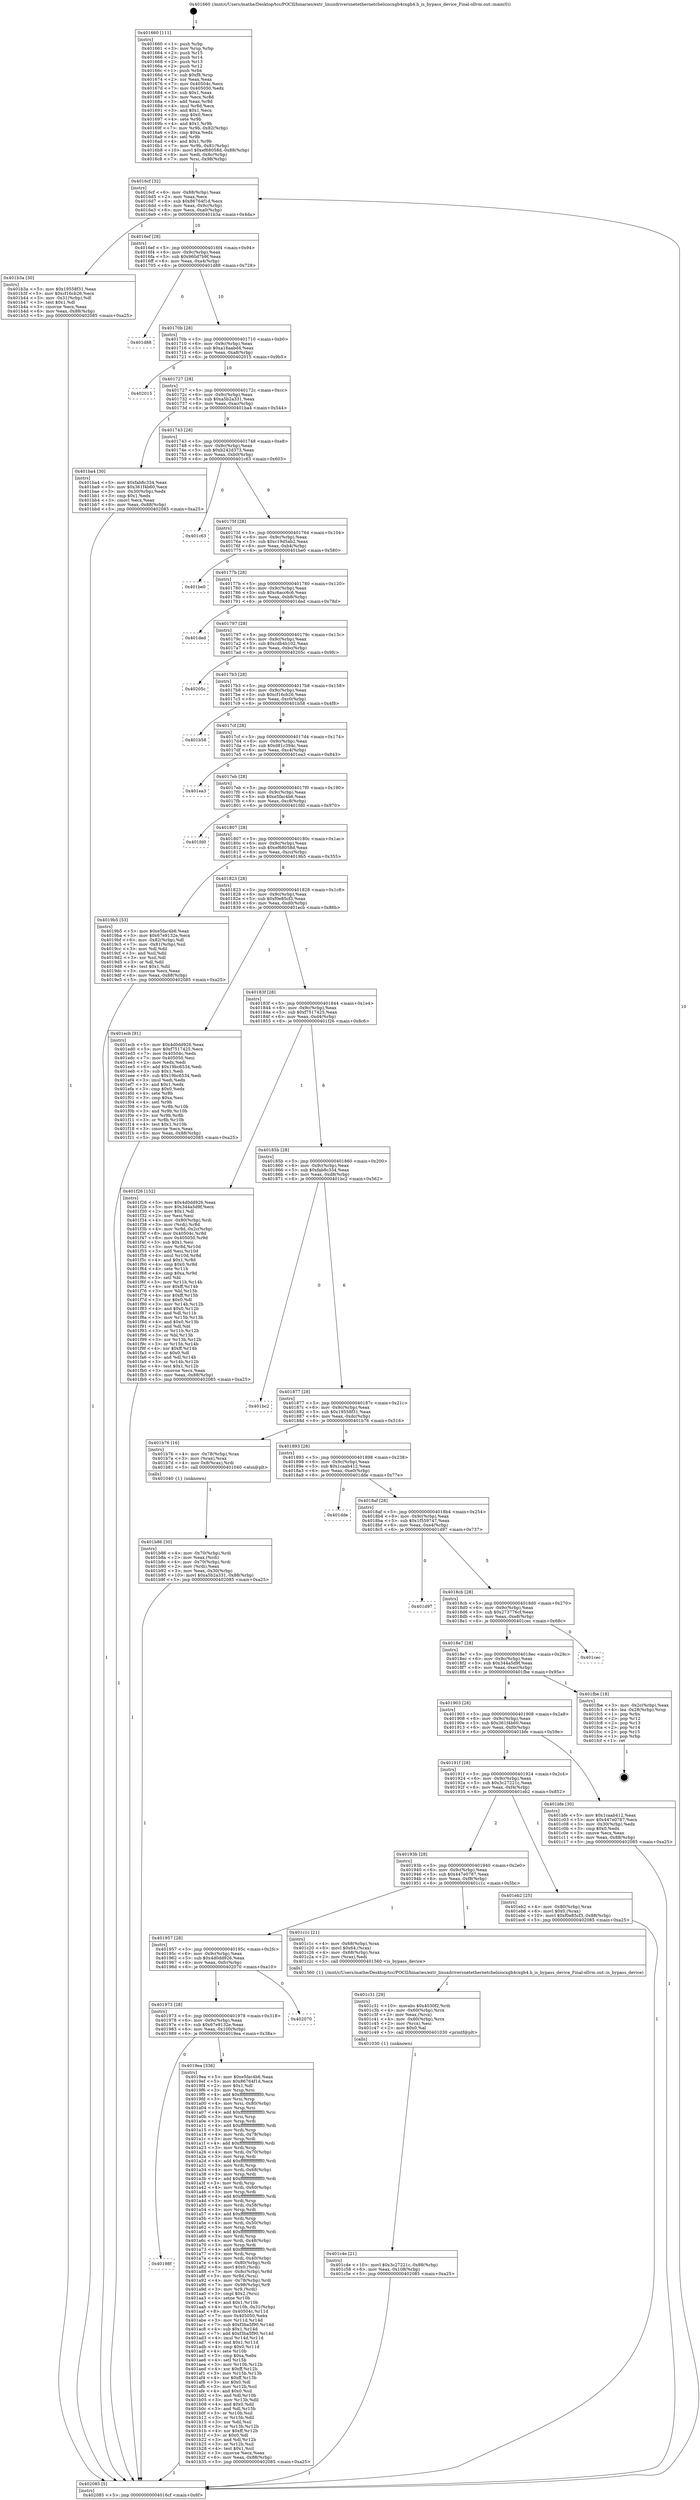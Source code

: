 digraph "0x401660" {
  label = "0x401660 (/mnt/c/Users/mathe/Desktop/tcc/POCII/binaries/extr_linuxdriversnetethernetchelsiocxgb4cxgb4.h_is_bypass_device_Final-ollvm.out::main(0))"
  labelloc = "t"
  node[shape=record]

  Entry [label="",width=0.3,height=0.3,shape=circle,fillcolor=black,style=filled]
  "0x4016cf" [label="{
     0x4016cf [32]\l
     | [instrs]\l
     &nbsp;&nbsp;0x4016cf \<+6\>: mov -0x88(%rbp),%eax\l
     &nbsp;&nbsp;0x4016d5 \<+2\>: mov %eax,%ecx\l
     &nbsp;&nbsp;0x4016d7 \<+6\>: sub $0x86764f1d,%ecx\l
     &nbsp;&nbsp;0x4016dd \<+6\>: mov %eax,-0x9c(%rbp)\l
     &nbsp;&nbsp;0x4016e3 \<+6\>: mov %ecx,-0xa0(%rbp)\l
     &nbsp;&nbsp;0x4016e9 \<+6\>: je 0000000000401b3a \<main+0x4da\>\l
  }"]
  "0x401b3a" [label="{
     0x401b3a [30]\l
     | [instrs]\l
     &nbsp;&nbsp;0x401b3a \<+5\>: mov $0x19558f31,%eax\l
     &nbsp;&nbsp;0x401b3f \<+5\>: mov $0xcf16cb26,%ecx\l
     &nbsp;&nbsp;0x401b44 \<+3\>: mov -0x31(%rbp),%dl\l
     &nbsp;&nbsp;0x401b47 \<+3\>: test $0x1,%dl\l
     &nbsp;&nbsp;0x401b4a \<+3\>: cmovne %ecx,%eax\l
     &nbsp;&nbsp;0x401b4d \<+6\>: mov %eax,-0x88(%rbp)\l
     &nbsp;&nbsp;0x401b53 \<+5\>: jmp 0000000000402085 \<main+0xa25\>\l
  }"]
  "0x4016ef" [label="{
     0x4016ef [28]\l
     | [instrs]\l
     &nbsp;&nbsp;0x4016ef \<+5\>: jmp 00000000004016f4 \<main+0x94\>\l
     &nbsp;&nbsp;0x4016f4 \<+6\>: mov -0x9c(%rbp),%eax\l
     &nbsp;&nbsp;0x4016fa \<+5\>: sub $0x960d7b9f,%eax\l
     &nbsp;&nbsp;0x4016ff \<+6\>: mov %eax,-0xa4(%rbp)\l
     &nbsp;&nbsp;0x401705 \<+6\>: je 0000000000401d88 \<main+0x728\>\l
  }"]
  Exit [label="",width=0.3,height=0.3,shape=circle,fillcolor=black,style=filled,peripheries=2]
  "0x401d88" [label="{
     0x401d88\l
  }", style=dashed]
  "0x40170b" [label="{
     0x40170b [28]\l
     | [instrs]\l
     &nbsp;&nbsp;0x40170b \<+5\>: jmp 0000000000401710 \<main+0xb0\>\l
     &nbsp;&nbsp;0x401710 \<+6\>: mov -0x9c(%rbp),%eax\l
     &nbsp;&nbsp;0x401716 \<+5\>: sub $0xa16aabd4,%eax\l
     &nbsp;&nbsp;0x40171b \<+6\>: mov %eax,-0xa8(%rbp)\l
     &nbsp;&nbsp;0x401721 \<+6\>: je 0000000000402015 \<main+0x9b5\>\l
  }"]
  "0x401c4e" [label="{
     0x401c4e [21]\l
     | [instrs]\l
     &nbsp;&nbsp;0x401c4e \<+10\>: movl $0x3c27221c,-0x88(%rbp)\l
     &nbsp;&nbsp;0x401c58 \<+6\>: mov %eax,-0x108(%rbp)\l
     &nbsp;&nbsp;0x401c5e \<+5\>: jmp 0000000000402085 \<main+0xa25\>\l
  }"]
  "0x402015" [label="{
     0x402015\l
  }", style=dashed]
  "0x401727" [label="{
     0x401727 [28]\l
     | [instrs]\l
     &nbsp;&nbsp;0x401727 \<+5\>: jmp 000000000040172c \<main+0xcc\>\l
     &nbsp;&nbsp;0x40172c \<+6\>: mov -0x9c(%rbp),%eax\l
     &nbsp;&nbsp;0x401732 \<+5\>: sub $0xa5b2a331,%eax\l
     &nbsp;&nbsp;0x401737 \<+6\>: mov %eax,-0xac(%rbp)\l
     &nbsp;&nbsp;0x40173d \<+6\>: je 0000000000401ba4 \<main+0x544\>\l
  }"]
  "0x401c31" [label="{
     0x401c31 [29]\l
     | [instrs]\l
     &nbsp;&nbsp;0x401c31 \<+10\>: movabs $0x4030f2,%rdi\l
     &nbsp;&nbsp;0x401c3b \<+4\>: mov -0x60(%rbp),%rcx\l
     &nbsp;&nbsp;0x401c3f \<+2\>: mov %eax,(%rcx)\l
     &nbsp;&nbsp;0x401c41 \<+4\>: mov -0x60(%rbp),%rcx\l
     &nbsp;&nbsp;0x401c45 \<+2\>: mov (%rcx),%esi\l
     &nbsp;&nbsp;0x401c47 \<+2\>: mov $0x0,%al\l
     &nbsp;&nbsp;0x401c49 \<+5\>: call 0000000000401030 \<printf@plt\>\l
     | [calls]\l
     &nbsp;&nbsp;0x401030 \{1\} (unknown)\l
  }"]
  "0x401ba4" [label="{
     0x401ba4 [30]\l
     | [instrs]\l
     &nbsp;&nbsp;0x401ba4 \<+5\>: mov $0xfab8c334,%eax\l
     &nbsp;&nbsp;0x401ba9 \<+5\>: mov $0x361f4b60,%ecx\l
     &nbsp;&nbsp;0x401bae \<+3\>: mov -0x30(%rbp),%edx\l
     &nbsp;&nbsp;0x401bb1 \<+3\>: cmp $0x1,%edx\l
     &nbsp;&nbsp;0x401bb4 \<+3\>: cmovl %ecx,%eax\l
     &nbsp;&nbsp;0x401bb7 \<+6\>: mov %eax,-0x88(%rbp)\l
     &nbsp;&nbsp;0x401bbd \<+5\>: jmp 0000000000402085 \<main+0xa25\>\l
  }"]
  "0x401743" [label="{
     0x401743 [28]\l
     | [instrs]\l
     &nbsp;&nbsp;0x401743 \<+5\>: jmp 0000000000401748 \<main+0xe8\>\l
     &nbsp;&nbsp;0x401748 \<+6\>: mov -0x9c(%rbp),%eax\l
     &nbsp;&nbsp;0x40174e \<+5\>: sub $0xb242d373,%eax\l
     &nbsp;&nbsp;0x401753 \<+6\>: mov %eax,-0xb0(%rbp)\l
     &nbsp;&nbsp;0x401759 \<+6\>: je 0000000000401c63 \<main+0x603\>\l
  }"]
  "0x401b86" [label="{
     0x401b86 [30]\l
     | [instrs]\l
     &nbsp;&nbsp;0x401b86 \<+4\>: mov -0x70(%rbp),%rdi\l
     &nbsp;&nbsp;0x401b8a \<+2\>: mov %eax,(%rdi)\l
     &nbsp;&nbsp;0x401b8c \<+4\>: mov -0x70(%rbp),%rdi\l
     &nbsp;&nbsp;0x401b90 \<+2\>: mov (%rdi),%eax\l
     &nbsp;&nbsp;0x401b92 \<+3\>: mov %eax,-0x30(%rbp)\l
     &nbsp;&nbsp;0x401b95 \<+10\>: movl $0xa5b2a331,-0x88(%rbp)\l
     &nbsp;&nbsp;0x401b9f \<+5\>: jmp 0000000000402085 \<main+0xa25\>\l
  }"]
  "0x401c63" [label="{
     0x401c63\l
  }", style=dashed]
  "0x40175f" [label="{
     0x40175f [28]\l
     | [instrs]\l
     &nbsp;&nbsp;0x40175f \<+5\>: jmp 0000000000401764 \<main+0x104\>\l
     &nbsp;&nbsp;0x401764 \<+6\>: mov -0x9c(%rbp),%eax\l
     &nbsp;&nbsp;0x40176a \<+5\>: sub $0xc19d5ab2,%eax\l
     &nbsp;&nbsp;0x40176f \<+6\>: mov %eax,-0xb4(%rbp)\l
     &nbsp;&nbsp;0x401775 \<+6\>: je 0000000000401be0 \<main+0x580\>\l
  }"]
  "0x40198f" [label="{
     0x40198f\l
  }", style=dashed]
  "0x401be0" [label="{
     0x401be0\l
  }", style=dashed]
  "0x40177b" [label="{
     0x40177b [28]\l
     | [instrs]\l
     &nbsp;&nbsp;0x40177b \<+5\>: jmp 0000000000401780 \<main+0x120\>\l
     &nbsp;&nbsp;0x401780 \<+6\>: mov -0x9c(%rbp),%eax\l
     &nbsp;&nbsp;0x401786 \<+5\>: sub $0xc6acc6c6,%eax\l
     &nbsp;&nbsp;0x40178b \<+6\>: mov %eax,-0xb8(%rbp)\l
     &nbsp;&nbsp;0x401791 \<+6\>: je 0000000000401ded \<main+0x78d\>\l
  }"]
  "0x4019ea" [label="{
     0x4019ea [336]\l
     | [instrs]\l
     &nbsp;&nbsp;0x4019ea \<+5\>: mov $0xe5fac4b6,%eax\l
     &nbsp;&nbsp;0x4019ef \<+5\>: mov $0x86764f1d,%ecx\l
     &nbsp;&nbsp;0x4019f4 \<+2\>: mov $0x1,%dl\l
     &nbsp;&nbsp;0x4019f6 \<+3\>: mov %rsp,%rsi\l
     &nbsp;&nbsp;0x4019f9 \<+4\>: add $0xfffffffffffffff0,%rsi\l
     &nbsp;&nbsp;0x4019fd \<+3\>: mov %rsi,%rsp\l
     &nbsp;&nbsp;0x401a00 \<+4\>: mov %rsi,-0x80(%rbp)\l
     &nbsp;&nbsp;0x401a04 \<+3\>: mov %rsp,%rsi\l
     &nbsp;&nbsp;0x401a07 \<+4\>: add $0xfffffffffffffff0,%rsi\l
     &nbsp;&nbsp;0x401a0b \<+3\>: mov %rsi,%rsp\l
     &nbsp;&nbsp;0x401a0e \<+3\>: mov %rsp,%rdi\l
     &nbsp;&nbsp;0x401a11 \<+4\>: add $0xfffffffffffffff0,%rdi\l
     &nbsp;&nbsp;0x401a15 \<+3\>: mov %rdi,%rsp\l
     &nbsp;&nbsp;0x401a18 \<+4\>: mov %rdi,-0x78(%rbp)\l
     &nbsp;&nbsp;0x401a1c \<+3\>: mov %rsp,%rdi\l
     &nbsp;&nbsp;0x401a1f \<+4\>: add $0xfffffffffffffff0,%rdi\l
     &nbsp;&nbsp;0x401a23 \<+3\>: mov %rdi,%rsp\l
     &nbsp;&nbsp;0x401a26 \<+4\>: mov %rdi,-0x70(%rbp)\l
     &nbsp;&nbsp;0x401a2a \<+3\>: mov %rsp,%rdi\l
     &nbsp;&nbsp;0x401a2d \<+4\>: add $0xfffffffffffffff0,%rdi\l
     &nbsp;&nbsp;0x401a31 \<+3\>: mov %rdi,%rsp\l
     &nbsp;&nbsp;0x401a34 \<+4\>: mov %rdi,-0x68(%rbp)\l
     &nbsp;&nbsp;0x401a38 \<+3\>: mov %rsp,%rdi\l
     &nbsp;&nbsp;0x401a3b \<+4\>: add $0xfffffffffffffff0,%rdi\l
     &nbsp;&nbsp;0x401a3f \<+3\>: mov %rdi,%rsp\l
     &nbsp;&nbsp;0x401a42 \<+4\>: mov %rdi,-0x60(%rbp)\l
     &nbsp;&nbsp;0x401a46 \<+3\>: mov %rsp,%rdi\l
     &nbsp;&nbsp;0x401a49 \<+4\>: add $0xfffffffffffffff0,%rdi\l
     &nbsp;&nbsp;0x401a4d \<+3\>: mov %rdi,%rsp\l
     &nbsp;&nbsp;0x401a50 \<+4\>: mov %rdi,-0x58(%rbp)\l
     &nbsp;&nbsp;0x401a54 \<+3\>: mov %rsp,%rdi\l
     &nbsp;&nbsp;0x401a57 \<+4\>: add $0xfffffffffffffff0,%rdi\l
     &nbsp;&nbsp;0x401a5b \<+3\>: mov %rdi,%rsp\l
     &nbsp;&nbsp;0x401a5e \<+4\>: mov %rdi,-0x50(%rbp)\l
     &nbsp;&nbsp;0x401a62 \<+3\>: mov %rsp,%rdi\l
     &nbsp;&nbsp;0x401a65 \<+4\>: add $0xfffffffffffffff0,%rdi\l
     &nbsp;&nbsp;0x401a69 \<+3\>: mov %rdi,%rsp\l
     &nbsp;&nbsp;0x401a6c \<+4\>: mov %rdi,-0x48(%rbp)\l
     &nbsp;&nbsp;0x401a70 \<+3\>: mov %rsp,%rdi\l
     &nbsp;&nbsp;0x401a73 \<+4\>: add $0xfffffffffffffff0,%rdi\l
     &nbsp;&nbsp;0x401a77 \<+3\>: mov %rdi,%rsp\l
     &nbsp;&nbsp;0x401a7a \<+4\>: mov %rdi,-0x40(%rbp)\l
     &nbsp;&nbsp;0x401a7e \<+4\>: mov -0x80(%rbp),%rdi\l
     &nbsp;&nbsp;0x401a82 \<+6\>: movl $0x0,(%rdi)\l
     &nbsp;&nbsp;0x401a88 \<+7\>: mov -0x8c(%rbp),%r8d\l
     &nbsp;&nbsp;0x401a8f \<+3\>: mov %r8d,(%rsi)\l
     &nbsp;&nbsp;0x401a92 \<+4\>: mov -0x78(%rbp),%rdi\l
     &nbsp;&nbsp;0x401a96 \<+7\>: mov -0x98(%rbp),%r9\l
     &nbsp;&nbsp;0x401a9d \<+3\>: mov %r9,(%rdi)\l
     &nbsp;&nbsp;0x401aa0 \<+3\>: cmpl $0x2,(%rsi)\l
     &nbsp;&nbsp;0x401aa3 \<+4\>: setne %r10b\l
     &nbsp;&nbsp;0x401aa7 \<+4\>: and $0x1,%r10b\l
     &nbsp;&nbsp;0x401aab \<+4\>: mov %r10b,-0x31(%rbp)\l
     &nbsp;&nbsp;0x401aaf \<+8\>: mov 0x40504c,%r11d\l
     &nbsp;&nbsp;0x401ab7 \<+7\>: mov 0x405050,%ebx\l
     &nbsp;&nbsp;0x401abe \<+3\>: mov %r11d,%r14d\l
     &nbsp;&nbsp;0x401ac1 \<+7\>: sub $0xf3ba5f90,%r14d\l
     &nbsp;&nbsp;0x401ac8 \<+4\>: sub $0x1,%r14d\l
     &nbsp;&nbsp;0x401acc \<+7\>: add $0xf3ba5f90,%r14d\l
     &nbsp;&nbsp;0x401ad3 \<+4\>: imul %r14d,%r11d\l
     &nbsp;&nbsp;0x401ad7 \<+4\>: and $0x1,%r11d\l
     &nbsp;&nbsp;0x401adb \<+4\>: cmp $0x0,%r11d\l
     &nbsp;&nbsp;0x401adf \<+4\>: sete %r10b\l
     &nbsp;&nbsp;0x401ae3 \<+3\>: cmp $0xa,%ebx\l
     &nbsp;&nbsp;0x401ae6 \<+4\>: setl %r15b\l
     &nbsp;&nbsp;0x401aea \<+3\>: mov %r10b,%r12b\l
     &nbsp;&nbsp;0x401aed \<+4\>: xor $0xff,%r12b\l
     &nbsp;&nbsp;0x401af1 \<+3\>: mov %r15b,%r13b\l
     &nbsp;&nbsp;0x401af4 \<+4\>: xor $0xff,%r13b\l
     &nbsp;&nbsp;0x401af8 \<+3\>: xor $0x0,%dl\l
     &nbsp;&nbsp;0x401afb \<+3\>: mov %r12b,%sil\l
     &nbsp;&nbsp;0x401afe \<+4\>: and $0x0,%sil\l
     &nbsp;&nbsp;0x401b02 \<+3\>: and %dl,%r10b\l
     &nbsp;&nbsp;0x401b05 \<+3\>: mov %r13b,%dil\l
     &nbsp;&nbsp;0x401b08 \<+4\>: and $0x0,%dil\l
     &nbsp;&nbsp;0x401b0c \<+3\>: and %dl,%r15b\l
     &nbsp;&nbsp;0x401b0f \<+3\>: or %r10b,%sil\l
     &nbsp;&nbsp;0x401b12 \<+3\>: or %r15b,%dil\l
     &nbsp;&nbsp;0x401b15 \<+3\>: xor %dil,%sil\l
     &nbsp;&nbsp;0x401b18 \<+3\>: or %r13b,%r12b\l
     &nbsp;&nbsp;0x401b1b \<+4\>: xor $0xff,%r12b\l
     &nbsp;&nbsp;0x401b1f \<+3\>: or $0x0,%dl\l
     &nbsp;&nbsp;0x401b22 \<+3\>: and %dl,%r12b\l
     &nbsp;&nbsp;0x401b25 \<+3\>: or %r12b,%sil\l
     &nbsp;&nbsp;0x401b28 \<+4\>: test $0x1,%sil\l
     &nbsp;&nbsp;0x401b2c \<+3\>: cmovne %ecx,%eax\l
     &nbsp;&nbsp;0x401b2f \<+6\>: mov %eax,-0x88(%rbp)\l
     &nbsp;&nbsp;0x401b35 \<+5\>: jmp 0000000000402085 \<main+0xa25\>\l
  }"]
  "0x401ded" [label="{
     0x401ded\l
  }", style=dashed]
  "0x401797" [label="{
     0x401797 [28]\l
     | [instrs]\l
     &nbsp;&nbsp;0x401797 \<+5\>: jmp 000000000040179c \<main+0x13c\>\l
     &nbsp;&nbsp;0x40179c \<+6\>: mov -0x9c(%rbp),%eax\l
     &nbsp;&nbsp;0x4017a2 \<+5\>: sub $0xcdb4b102,%eax\l
     &nbsp;&nbsp;0x4017a7 \<+6\>: mov %eax,-0xbc(%rbp)\l
     &nbsp;&nbsp;0x4017ad \<+6\>: je 000000000040205c \<main+0x9fc\>\l
  }"]
  "0x401973" [label="{
     0x401973 [28]\l
     | [instrs]\l
     &nbsp;&nbsp;0x401973 \<+5\>: jmp 0000000000401978 \<main+0x318\>\l
     &nbsp;&nbsp;0x401978 \<+6\>: mov -0x9c(%rbp),%eax\l
     &nbsp;&nbsp;0x40197e \<+5\>: sub $0x67e9132e,%eax\l
     &nbsp;&nbsp;0x401983 \<+6\>: mov %eax,-0x100(%rbp)\l
     &nbsp;&nbsp;0x401989 \<+6\>: je 00000000004019ea \<main+0x38a\>\l
  }"]
  "0x40205c" [label="{
     0x40205c\l
  }", style=dashed]
  "0x4017b3" [label="{
     0x4017b3 [28]\l
     | [instrs]\l
     &nbsp;&nbsp;0x4017b3 \<+5\>: jmp 00000000004017b8 \<main+0x158\>\l
     &nbsp;&nbsp;0x4017b8 \<+6\>: mov -0x9c(%rbp),%eax\l
     &nbsp;&nbsp;0x4017be \<+5\>: sub $0xcf16cb26,%eax\l
     &nbsp;&nbsp;0x4017c3 \<+6\>: mov %eax,-0xc0(%rbp)\l
     &nbsp;&nbsp;0x4017c9 \<+6\>: je 0000000000401b58 \<main+0x4f8\>\l
  }"]
  "0x402070" [label="{
     0x402070\l
  }", style=dashed]
  "0x401b58" [label="{
     0x401b58\l
  }", style=dashed]
  "0x4017cf" [label="{
     0x4017cf [28]\l
     | [instrs]\l
     &nbsp;&nbsp;0x4017cf \<+5\>: jmp 00000000004017d4 \<main+0x174\>\l
     &nbsp;&nbsp;0x4017d4 \<+6\>: mov -0x9c(%rbp),%eax\l
     &nbsp;&nbsp;0x4017da \<+5\>: sub $0xd81c394c,%eax\l
     &nbsp;&nbsp;0x4017df \<+6\>: mov %eax,-0xc4(%rbp)\l
     &nbsp;&nbsp;0x4017e5 \<+6\>: je 0000000000401ea3 \<main+0x843\>\l
  }"]
  "0x401957" [label="{
     0x401957 [28]\l
     | [instrs]\l
     &nbsp;&nbsp;0x401957 \<+5\>: jmp 000000000040195c \<main+0x2fc\>\l
     &nbsp;&nbsp;0x40195c \<+6\>: mov -0x9c(%rbp),%eax\l
     &nbsp;&nbsp;0x401962 \<+5\>: sub $0x4d0dd926,%eax\l
     &nbsp;&nbsp;0x401967 \<+6\>: mov %eax,-0xfc(%rbp)\l
     &nbsp;&nbsp;0x40196d \<+6\>: je 0000000000402070 \<main+0xa10\>\l
  }"]
  "0x401ea3" [label="{
     0x401ea3\l
  }", style=dashed]
  "0x4017eb" [label="{
     0x4017eb [28]\l
     | [instrs]\l
     &nbsp;&nbsp;0x4017eb \<+5\>: jmp 00000000004017f0 \<main+0x190\>\l
     &nbsp;&nbsp;0x4017f0 \<+6\>: mov -0x9c(%rbp),%eax\l
     &nbsp;&nbsp;0x4017f6 \<+5\>: sub $0xe5fac4b6,%eax\l
     &nbsp;&nbsp;0x4017fb \<+6\>: mov %eax,-0xc8(%rbp)\l
     &nbsp;&nbsp;0x401801 \<+6\>: je 0000000000401fd0 \<main+0x970\>\l
  }"]
  "0x401c1c" [label="{
     0x401c1c [21]\l
     | [instrs]\l
     &nbsp;&nbsp;0x401c1c \<+4\>: mov -0x68(%rbp),%rax\l
     &nbsp;&nbsp;0x401c20 \<+6\>: movl $0x64,(%rax)\l
     &nbsp;&nbsp;0x401c26 \<+4\>: mov -0x68(%rbp),%rax\l
     &nbsp;&nbsp;0x401c2a \<+2\>: mov (%rax),%edi\l
     &nbsp;&nbsp;0x401c2c \<+5\>: call 0000000000401560 \<is_bypass_device\>\l
     | [calls]\l
     &nbsp;&nbsp;0x401560 \{1\} (/mnt/c/Users/mathe/Desktop/tcc/POCII/binaries/extr_linuxdriversnetethernetchelsiocxgb4cxgb4.h_is_bypass_device_Final-ollvm.out::is_bypass_device)\l
  }"]
  "0x401fd0" [label="{
     0x401fd0\l
  }", style=dashed]
  "0x401807" [label="{
     0x401807 [28]\l
     | [instrs]\l
     &nbsp;&nbsp;0x401807 \<+5\>: jmp 000000000040180c \<main+0x1ac\>\l
     &nbsp;&nbsp;0x40180c \<+6\>: mov -0x9c(%rbp),%eax\l
     &nbsp;&nbsp;0x401812 \<+5\>: sub $0xef68058d,%eax\l
     &nbsp;&nbsp;0x401817 \<+6\>: mov %eax,-0xcc(%rbp)\l
     &nbsp;&nbsp;0x40181d \<+6\>: je 00000000004019b5 \<main+0x355\>\l
  }"]
  "0x40193b" [label="{
     0x40193b [28]\l
     | [instrs]\l
     &nbsp;&nbsp;0x40193b \<+5\>: jmp 0000000000401940 \<main+0x2e0\>\l
     &nbsp;&nbsp;0x401940 \<+6\>: mov -0x9c(%rbp),%eax\l
     &nbsp;&nbsp;0x401946 \<+5\>: sub $0x447e0787,%eax\l
     &nbsp;&nbsp;0x40194b \<+6\>: mov %eax,-0xf8(%rbp)\l
     &nbsp;&nbsp;0x401951 \<+6\>: je 0000000000401c1c \<main+0x5bc\>\l
  }"]
  "0x4019b5" [label="{
     0x4019b5 [53]\l
     | [instrs]\l
     &nbsp;&nbsp;0x4019b5 \<+5\>: mov $0xe5fac4b6,%eax\l
     &nbsp;&nbsp;0x4019ba \<+5\>: mov $0x67e9132e,%ecx\l
     &nbsp;&nbsp;0x4019bf \<+6\>: mov -0x82(%rbp),%dl\l
     &nbsp;&nbsp;0x4019c5 \<+7\>: mov -0x81(%rbp),%sil\l
     &nbsp;&nbsp;0x4019cc \<+3\>: mov %dl,%dil\l
     &nbsp;&nbsp;0x4019cf \<+3\>: and %sil,%dil\l
     &nbsp;&nbsp;0x4019d2 \<+3\>: xor %sil,%dl\l
     &nbsp;&nbsp;0x4019d5 \<+3\>: or %dl,%dil\l
     &nbsp;&nbsp;0x4019d8 \<+4\>: test $0x1,%dil\l
     &nbsp;&nbsp;0x4019dc \<+3\>: cmovne %ecx,%eax\l
     &nbsp;&nbsp;0x4019df \<+6\>: mov %eax,-0x88(%rbp)\l
     &nbsp;&nbsp;0x4019e5 \<+5\>: jmp 0000000000402085 \<main+0xa25\>\l
  }"]
  "0x401823" [label="{
     0x401823 [28]\l
     | [instrs]\l
     &nbsp;&nbsp;0x401823 \<+5\>: jmp 0000000000401828 \<main+0x1c8\>\l
     &nbsp;&nbsp;0x401828 \<+6\>: mov -0x9c(%rbp),%eax\l
     &nbsp;&nbsp;0x40182e \<+5\>: sub $0xf0e85cf3,%eax\l
     &nbsp;&nbsp;0x401833 \<+6\>: mov %eax,-0xd0(%rbp)\l
     &nbsp;&nbsp;0x401839 \<+6\>: je 0000000000401ecb \<main+0x86b\>\l
  }"]
  "0x402085" [label="{
     0x402085 [5]\l
     | [instrs]\l
     &nbsp;&nbsp;0x402085 \<+5\>: jmp 00000000004016cf \<main+0x6f\>\l
  }"]
  "0x401660" [label="{
     0x401660 [111]\l
     | [instrs]\l
     &nbsp;&nbsp;0x401660 \<+1\>: push %rbp\l
     &nbsp;&nbsp;0x401661 \<+3\>: mov %rsp,%rbp\l
     &nbsp;&nbsp;0x401664 \<+2\>: push %r15\l
     &nbsp;&nbsp;0x401666 \<+2\>: push %r14\l
     &nbsp;&nbsp;0x401668 \<+2\>: push %r13\l
     &nbsp;&nbsp;0x40166a \<+2\>: push %r12\l
     &nbsp;&nbsp;0x40166c \<+1\>: push %rbx\l
     &nbsp;&nbsp;0x40166d \<+7\>: sub $0xf8,%rsp\l
     &nbsp;&nbsp;0x401674 \<+2\>: xor %eax,%eax\l
     &nbsp;&nbsp;0x401676 \<+7\>: mov 0x40504c,%ecx\l
     &nbsp;&nbsp;0x40167d \<+7\>: mov 0x405050,%edx\l
     &nbsp;&nbsp;0x401684 \<+3\>: sub $0x1,%eax\l
     &nbsp;&nbsp;0x401687 \<+3\>: mov %ecx,%r8d\l
     &nbsp;&nbsp;0x40168a \<+3\>: add %eax,%r8d\l
     &nbsp;&nbsp;0x40168d \<+4\>: imul %r8d,%ecx\l
     &nbsp;&nbsp;0x401691 \<+3\>: and $0x1,%ecx\l
     &nbsp;&nbsp;0x401694 \<+3\>: cmp $0x0,%ecx\l
     &nbsp;&nbsp;0x401697 \<+4\>: sete %r9b\l
     &nbsp;&nbsp;0x40169b \<+4\>: and $0x1,%r9b\l
     &nbsp;&nbsp;0x40169f \<+7\>: mov %r9b,-0x82(%rbp)\l
     &nbsp;&nbsp;0x4016a6 \<+3\>: cmp $0xa,%edx\l
     &nbsp;&nbsp;0x4016a9 \<+4\>: setl %r9b\l
     &nbsp;&nbsp;0x4016ad \<+4\>: and $0x1,%r9b\l
     &nbsp;&nbsp;0x4016b1 \<+7\>: mov %r9b,-0x81(%rbp)\l
     &nbsp;&nbsp;0x4016b8 \<+10\>: movl $0xef68058d,-0x88(%rbp)\l
     &nbsp;&nbsp;0x4016c2 \<+6\>: mov %edi,-0x8c(%rbp)\l
     &nbsp;&nbsp;0x4016c8 \<+7\>: mov %rsi,-0x98(%rbp)\l
  }"]
  "0x401eb2" [label="{
     0x401eb2 [25]\l
     | [instrs]\l
     &nbsp;&nbsp;0x401eb2 \<+4\>: mov -0x80(%rbp),%rax\l
     &nbsp;&nbsp;0x401eb6 \<+6\>: movl $0x0,(%rax)\l
     &nbsp;&nbsp;0x401ebc \<+10\>: movl $0xf0e85cf3,-0x88(%rbp)\l
     &nbsp;&nbsp;0x401ec6 \<+5\>: jmp 0000000000402085 \<main+0xa25\>\l
  }"]
  "0x401ecb" [label="{
     0x401ecb [91]\l
     | [instrs]\l
     &nbsp;&nbsp;0x401ecb \<+5\>: mov $0x4d0dd926,%eax\l
     &nbsp;&nbsp;0x401ed0 \<+5\>: mov $0xf7517425,%ecx\l
     &nbsp;&nbsp;0x401ed5 \<+7\>: mov 0x40504c,%edx\l
     &nbsp;&nbsp;0x401edc \<+7\>: mov 0x405050,%esi\l
     &nbsp;&nbsp;0x401ee3 \<+2\>: mov %edx,%edi\l
     &nbsp;&nbsp;0x401ee5 \<+6\>: add $0x19bc6534,%edi\l
     &nbsp;&nbsp;0x401eeb \<+3\>: sub $0x1,%edi\l
     &nbsp;&nbsp;0x401eee \<+6\>: sub $0x19bc6534,%edi\l
     &nbsp;&nbsp;0x401ef4 \<+3\>: imul %edi,%edx\l
     &nbsp;&nbsp;0x401ef7 \<+3\>: and $0x1,%edx\l
     &nbsp;&nbsp;0x401efa \<+3\>: cmp $0x0,%edx\l
     &nbsp;&nbsp;0x401efd \<+4\>: sete %r8b\l
     &nbsp;&nbsp;0x401f01 \<+3\>: cmp $0xa,%esi\l
     &nbsp;&nbsp;0x401f04 \<+4\>: setl %r9b\l
     &nbsp;&nbsp;0x401f08 \<+3\>: mov %r8b,%r10b\l
     &nbsp;&nbsp;0x401f0b \<+3\>: and %r9b,%r10b\l
     &nbsp;&nbsp;0x401f0e \<+3\>: xor %r9b,%r8b\l
     &nbsp;&nbsp;0x401f11 \<+3\>: or %r8b,%r10b\l
     &nbsp;&nbsp;0x401f14 \<+4\>: test $0x1,%r10b\l
     &nbsp;&nbsp;0x401f18 \<+3\>: cmovne %ecx,%eax\l
     &nbsp;&nbsp;0x401f1b \<+6\>: mov %eax,-0x88(%rbp)\l
     &nbsp;&nbsp;0x401f21 \<+5\>: jmp 0000000000402085 \<main+0xa25\>\l
  }"]
  "0x40183f" [label="{
     0x40183f [28]\l
     | [instrs]\l
     &nbsp;&nbsp;0x40183f \<+5\>: jmp 0000000000401844 \<main+0x1e4\>\l
     &nbsp;&nbsp;0x401844 \<+6\>: mov -0x9c(%rbp),%eax\l
     &nbsp;&nbsp;0x40184a \<+5\>: sub $0xf7517425,%eax\l
     &nbsp;&nbsp;0x40184f \<+6\>: mov %eax,-0xd4(%rbp)\l
     &nbsp;&nbsp;0x401855 \<+6\>: je 0000000000401f26 \<main+0x8c6\>\l
  }"]
  "0x40191f" [label="{
     0x40191f [28]\l
     | [instrs]\l
     &nbsp;&nbsp;0x40191f \<+5\>: jmp 0000000000401924 \<main+0x2c4\>\l
     &nbsp;&nbsp;0x401924 \<+6\>: mov -0x9c(%rbp),%eax\l
     &nbsp;&nbsp;0x40192a \<+5\>: sub $0x3c27221c,%eax\l
     &nbsp;&nbsp;0x40192f \<+6\>: mov %eax,-0xf4(%rbp)\l
     &nbsp;&nbsp;0x401935 \<+6\>: je 0000000000401eb2 \<main+0x852\>\l
  }"]
  "0x401f26" [label="{
     0x401f26 [152]\l
     | [instrs]\l
     &nbsp;&nbsp;0x401f26 \<+5\>: mov $0x4d0dd926,%eax\l
     &nbsp;&nbsp;0x401f2b \<+5\>: mov $0x344a5d9f,%ecx\l
     &nbsp;&nbsp;0x401f30 \<+2\>: mov $0x1,%dl\l
     &nbsp;&nbsp;0x401f32 \<+2\>: xor %esi,%esi\l
     &nbsp;&nbsp;0x401f34 \<+4\>: mov -0x80(%rbp),%rdi\l
     &nbsp;&nbsp;0x401f38 \<+3\>: mov (%rdi),%r8d\l
     &nbsp;&nbsp;0x401f3b \<+4\>: mov %r8d,-0x2c(%rbp)\l
     &nbsp;&nbsp;0x401f3f \<+8\>: mov 0x40504c,%r8d\l
     &nbsp;&nbsp;0x401f47 \<+8\>: mov 0x405050,%r9d\l
     &nbsp;&nbsp;0x401f4f \<+3\>: sub $0x1,%esi\l
     &nbsp;&nbsp;0x401f52 \<+3\>: mov %r8d,%r10d\l
     &nbsp;&nbsp;0x401f55 \<+3\>: add %esi,%r10d\l
     &nbsp;&nbsp;0x401f58 \<+4\>: imul %r10d,%r8d\l
     &nbsp;&nbsp;0x401f5c \<+4\>: and $0x1,%r8d\l
     &nbsp;&nbsp;0x401f60 \<+4\>: cmp $0x0,%r8d\l
     &nbsp;&nbsp;0x401f64 \<+4\>: sete %r11b\l
     &nbsp;&nbsp;0x401f68 \<+4\>: cmp $0xa,%r9d\l
     &nbsp;&nbsp;0x401f6c \<+3\>: setl %bl\l
     &nbsp;&nbsp;0x401f6f \<+3\>: mov %r11b,%r14b\l
     &nbsp;&nbsp;0x401f72 \<+4\>: xor $0xff,%r14b\l
     &nbsp;&nbsp;0x401f76 \<+3\>: mov %bl,%r15b\l
     &nbsp;&nbsp;0x401f79 \<+4\>: xor $0xff,%r15b\l
     &nbsp;&nbsp;0x401f7d \<+3\>: xor $0x0,%dl\l
     &nbsp;&nbsp;0x401f80 \<+3\>: mov %r14b,%r12b\l
     &nbsp;&nbsp;0x401f83 \<+4\>: and $0x0,%r12b\l
     &nbsp;&nbsp;0x401f87 \<+3\>: and %dl,%r11b\l
     &nbsp;&nbsp;0x401f8a \<+3\>: mov %r15b,%r13b\l
     &nbsp;&nbsp;0x401f8d \<+4\>: and $0x0,%r13b\l
     &nbsp;&nbsp;0x401f91 \<+2\>: and %dl,%bl\l
     &nbsp;&nbsp;0x401f93 \<+3\>: or %r11b,%r12b\l
     &nbsp;&nbsp;0x401f96 \<+3\>: or %bl,%r13b\l
     &nbsp;&nbsp;0x401f99 \<+3\>: xor %r13b,%r12b\l
     &nbsp;&nbsp;0x401f9c \<+3\>: or %r15b,%r14b\l
     &nbsp;&nbsp;0x401f9f \<+4\>: xor $0xff,%r14b\l
     &nbsp;&nbsp;0x401fa3 \<+3\>: or $0x0,%dl\l
     &nbsp;&nbsp;0x401fa6 \<+3\>: and %dl,%r14b\l
     &nbsp;&nbsp;0x401fa9 \<+3\>: or %r14b,%r12b\l
     &nbsp;&nbsp;0x401fac \<+4\>: test $0x1,%r12b\l
     &nbsp;&nbsp;0x401fb0 \<+3\>: cmovne %ecx,%eax\l
     &nbsp;&nbsp;0x401fb3 \<+6\>: mov %eax,-0x88(%rbp)\l
     &nbsp;&nbsp;0x401fb9 \<+5\>: jmp 0000000000402085 \<main+0xa25\>\l
  }"]
  "0x40185b" [label="{
     0x40185b [28]\l
     | [instrs]\l
     &nbsp;&nbsp;0x40185b \<+5\>: jmp 0000000000401860 \<main+0x200\>\l
     &nbsp;&nbsp;0x401860 \<+6\>: mov -0x9c(%rbp),%eax\l
     &nbsp;&nbsp;0x401866 \<+5\>: sub $0xfab8c334,%eax\l
     &nbsp;&nbsp;0x40186b \<+6\>: mov %eax,-0xd8(%rbp)\l
     &nbsp;&nbsp;0x401871 \<+6\>: je 0000000000401bc2 \<main+0x562\>\l
  }"]
  "0x401bfe" [label="{
     0x401bfe [30]\l
     | [instrs]\l
     &nbsp;&nbsp;0x401bfe \<+5\>: mov $0x1caab412,%eax\l
     &nbsp;&nbsp;0x401c03 \<+5\>: mov $0x447e0787,%ecx\l
     &nbsp;&nbsp;0x401c08 \<+3\>: mov -0x30(%rbp),%edx\l
     &nbsp;&nbsp;0x401c0b \<+3\>: cmp $0x0,%edx\l
     &nbsp;&nbsp;0x401c0e \<+3\>: cmove %ecx,%eax\l
     &nbsp;&nbsp;0x401c11 \<+6\>: mov %eax,-0x88(%rbp)\l
     &nbsp;&nbsp;0x401c17 \<+5\>: jmp 0000000000402085 \<main+0xa25\>\l
  }"]
  "0x401bc2" [label="{
     0x401bc2\l
  }", style=dashed]
  "0x401877" [label="{
     0x401877 [28]\l
     | [instrs]\l
     &nbsp;&nbsp;0x401877 \<+5\>: jmp 000000000040187c \<main+0x21c\>\l
     &nbsp;&nbsp;0x40187c \<+6\>: mov -0x9c(%rbp),%eax\l
     &nbsp;&nbsp;0x401882 \<+5\>: sub $0x19558f31,%eax\l
     &nbsp;&nbsp;0x401887 \<+6\>: mov %eax,-0xdc(%rbp)\l
     &nbsp;&nbsp;0x40188d \<+6\>: je 0000000000401b76 \<main+0x516\>\l
  }"]
  "0x401903" [label="{
     0x401903 [28]\l
     | [instrs]\l
     &nbsp;&nbsp;0x401903 \<+5\>: jmp 0000000000401908 \<main+0x2a8\>\l
     &nbsp;&nbsp;0x401908 \<+6\>: mov -0x9c(%rbp),%eax\l
     &nbsp;&nbsp;0x40190e \<+5\>: sub $0x361f4b60,%eax\l
     &nbsp;&nbsp;0x401913 \<+6\>: mov %eax,-0xf0(%rbp)\l
     &nbsp;&nbsp;0x401919 \<+6\>: je 0000000000401bfe \<main+0x59e\>\l
  }"]
  "0x401b76" [label="{
     0x401b76 [16]\l
     | [instrs]\l
     &nbsp;&nbsp;0x401b76 \<+4\>: mov -0x78(%rbp),%rax\l
     &nbsp;&nbsp;0x401b7a \<+3\>: mov (%rax),%rax\l
     &nbsp;&nbsp;0x401b7d \<+4\>: mov 0x8(%rax),%rdi\l
     &nbsp;&nbsp;0x401b81 \<+5\>: call 0000000000401040 \<atoi@plt\>\l
     | [calls]\l
     &nbsp;&nbsp;0x401040 \{1\} (unknown)\l
  }"]
  "0x401893" [label="{
     0x401893 [28]\l
     | [instrs]\l
     &nbsp;&nbsp;0x401893 \<+5\>: jmp 0000000000401898 \<main+0x238\>\l
     &nbsp;&nbsp;0x401898 \<+6\>: mov -0x9c(%rbp),%eax\l
     &nbsp;&nbsp;0x40189e \<+5\>: sub $0x1caab412,%eax\l
     &nbsp;&nbsp;0x4018a3 \<+6\>: mov %eax,-0xe0(%rbp)\l
     &nbsp;&nbsp;0x4018a9 \<+6\>: je 0000000000401dde \<main+0x77e\>\l
  }"]
  "0x401fbe" [label="{
     0x401fbe [18]\l
     | [instrs]\l
     &nbsp;&nbsp;0x401fbe \<+3\>: mov -0x2c(%rbp),%eax\l
     &nbsp;&nbsp;0x401fc1 \<+4\>: lea -0x28(%rbp),%rsp\l
     &nbsp;&nbsp;0x401fc5 \<+1\>: pop %rbx\l
     &nbsp;&nbsp;0x401fc6 \<+2\>: pop %r12\l
     &nbsp;&nbsp;0x401fc8 \<+2\>: pop %r13\l
     &nbsp;&nbsp;0x401fca \<+2\>: pop %r14\l
     &nbsp;&nbsp;0x401fcc \<+2\>: pop %r15\l
     &nbsp;&nbsp;0x401fce \<+1\>: pop %rbp\l
     &nbsp;&nbsp;0x401fcf \<+1\>: ret\l
  }"]
  "0x401dde" [label="{
     0x401dde\l
  }", style=dashed]
  "0x4018af" [label="{
     0x4018af [28]\l
     | [instrs]\l
     &nbsp;&nbsp;0x4018af \<+5\>: jmp 00000000004018b4 \<main+0x254\>\l
     &nbsp;&nbsp;0x4018b4 \<+6\>: mov -0x9c(%rbp),%eax\l
     &nbsp;&nbsp;0x4018ba \<+5\>: sub $0x1f559747,%eax\l
     &nbsp;&nbsp;0x4018bf \<+6\>: mov %eax,-0xe4(%rbp)\l
     &nbsp;&nbsp;0x4018c5 \<+6\>: je 0000000000401d97 \<main+0x737\>\l
  }"]
  "0x4018e7" [label="{
     0x4018e7 [28]\l
     | [instrs]\l
     &nbsp;&nbsp;0x4018e7 \<+5\>: jmp 00000000004018ec \<main+0x28c\>\l
     &nbsp;&nbsp;0x4018ec \<+6\>: mov -0x9c(%rbp),%eax\l
     &nbsp;&nbsp;0x4018f2 \<+5\>: sub $0x344a5d9f,%eax\l
     &nbsp;&nbsp;0x4018f7 \<+6\>: mov %eax,-0xec(%rbp)\l
     &nbsp;&nbsp;0x4018fd \<+6\>: je 0000000000401fbe \<main+0x95e\>\l
  }"]
  "0x401d97" [label="{
     0x401d97\l
  }", style=dashed]
  "0x4018cb" [label="{
     0x4018cb [28]\l
     | [instrs]\l
     &nbsp;&nbsp;0x4018cb \<+5\>: jmp 00000000004018d0 \<main+0x270\>\l
     &nbsp;&nbsp;0x4018d0 \<+6\>: mov -0x9c(%rbp),%eax\l
     &nbsp;&nbsp;0x4018d6 \<+5\>: sub $0x273776cf,%eax\l
     &nbsp;&nbsp;0x4018db \<+6\>: mov %eax,-0xe8(%rbp)\l
     &nbsp;&nbsp;0x4018e1 \<+6\>: je 0000000000401cec \<main+0x68c\>\l
  }"]
  "0x401cec" [label="{
     0x401cec\l
  }", style=dashed]
  Entry -> "0x401660" [label=" 1"]
  "0x4016cf" -> "0x401b3a" [label=" 1"]
  "0x4016cf" -> "0x4016ef" [label=" 10"]
  "0x401fbe" -> Exit [label=" 1"]
  "0x4016ef" -> "0x401d88" [label=" 0"]
  "0x4016ef" -> "0x40170b" [label=" 10"]
  "0x401f26" -> "0x402085" [label=" 1"]
  "0x40170b" -> "0x402015" [label=" 0"]
  "0x40170b" -> "0x401727" [label=" 10"]
  "0x401ecb" -> "0x402085" [label=" 1"]
  "0x401727" -> "0x401ba4" [label=" 1"]
  "0x401727" -> "0x401743" [label=" 9"]
  "0x401eb2" -> "0x402085" [label=" 1"]
  "0x401743" -> "0x401c63" [label=" 0"]
  "0x401743" -> "0x40175f" [label=" 9"]
  "0x401c4e" -> "0x402085" [label=" 1"]
  "0x40175f" -> "0x401be0" [label=" 0"]
  "0x40175f" -> "0x40177b" [label=" 9"]
  "0x401c1c" -> "0x401c31" [label=" 1"]
  "0x40177b" -> "0x401ded" [label=" 0"]
  "0x40177b" -> "0x401797" [label=" 9"]
  "0x401bfe" -> "0x402085" [label=" 1"]
  "0x401797" -> "0x40205c" [label=" 0"]
  "0x401797" -> "0x4017b3" [label=" 9"]
  "0x401b86" -> "0x402085" [label=" 1"]
  "0x4017b3" -> "0x401b58" [label=" 0"]
  "0x4017b3" -> "0x4017cf" [label=" 9"]
  "0x401b76" -> "0x401b86" [label=" 1"]
  "0x4017cf" -> "0x401ea3" [label=" 0"]
  "0x4017cf" -> "0x4017eb" [label=" 9"]
  "0x4019ea" -> "0x402085" [label=" 1"]
  "0x4017eb" -> "0x401fd0" [label=" 0"]
  "0x4017eb" -> "0x401807" [label=" 9"]
  "0x401c31" -> "0x401c4e" [label=" 1"]
  "0x401807" -> "0x4019b5" [label=" 1"]
  "0x401807" -> "0x401823" [label=" 8"]
  "0x4019b5" -> "0x402085" [label=" 1"]
  "0x401660" -> "0x4016cf" [label=" 1"]
  "0x402085" -> "0x4016cf" [label=" 10"]
  "0x401973" -> "0x4019ea" [label=" 1"]
  "0x401823" -> "0x401ecb" [label=" 1"]
  "0x401823" -> "0x40183f" [label=" 7"]
  "0x401ba4" -> "0x402085" [label=" 1"]
  "0x40183f" -> "0x401f26" [label=" 1"]
  "0x40183f" -> "0x40185b" [label=" 6"]
  "0x401957" -> "0x402070" [label=" 0"]
  "0x40185b" -> "0x401bc2" [label=" 0"]
  "0x40185b" -> "0x401877" [label=" 6"]
  "0x401b3a" -> "0x402085" [label=" 1"]
  "0x401877" -> "0x401b76" [label=" 1"]
  "0x401877" -> "0x401893" [label=" 5"]
  "0x40193b" -> "0x401c1c" [label=" 1"]
  "0x401893" -> "0x401dde" [label=" 0"]
  "0x401893" -> "0x4018af" [label=" 5"]
  "0x401973" -> "0x40198f" [label=" 0"]
  "0x4018af" -> "0x401d97" [label=" 0"]
  "0x4018af" -> "0x4018cb" [label=" 5"]
  "0x40191f" -> "0x401eb2" [label=" 1"]
  "0x4018cb" -> "0x401cec" [label=" 0"]
  "0x4018cb" -> "0x4018e7" [label=" 5"]
  "0x40191f" -> "0x40193b" [label=" 2"]
  "0x4018e7" -> "0x401fbe" [label=" 1"]
  "0x4018e7" -> "0x401903" [label=" 4"]
  "0x40193b" -> "0x401957" [label=" 1"]
  "0x401903" -> "0x401bfe" [label=" 1"]
  "0x401903" -> "0x40191f" [label=" 3"]
  "0x401957" -> "0x401973" [label=" 1"]
}
